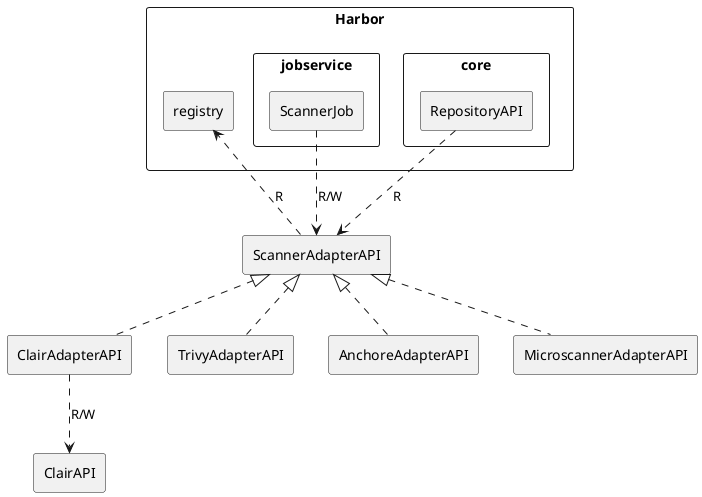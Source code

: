 @startuml

rectangle Harbor {
  rectangle registry

  rectangle jobservice {
    rectangle ScannerJob
  }
  rectangle core {
    rectangle RepositoryAPI
  }
}

rectangle ScannerAdapterAPI {
}

rectangle ClairAdapterAPI {
}

rectangle TrivyAdapterAPI {
}

rectangle AnchoreAdapterAPI {
}

rectangle MicroscannerAdapterAPI {
}

rectangle ClairAPI {
}

ScannerJob ..> ScannerAdapterAPI : R/W
RepositoryAPI ..> ScannerAdapterAPI : R
ScannerAdapterAPI ..> registry : R

ScannerAdapterAPI ^.. ClairAdapterAPI
ClairAdapterAPI ..> ClairAPI : R/W

ScannerAdapterAPI ^.. TrivyAdapterAPI
ScannerAdapterAPI ^.. AnchoreAdapterAPI
ScannerAdapterAPI ^.. MicroscannerAdapterAPI
@enduml
